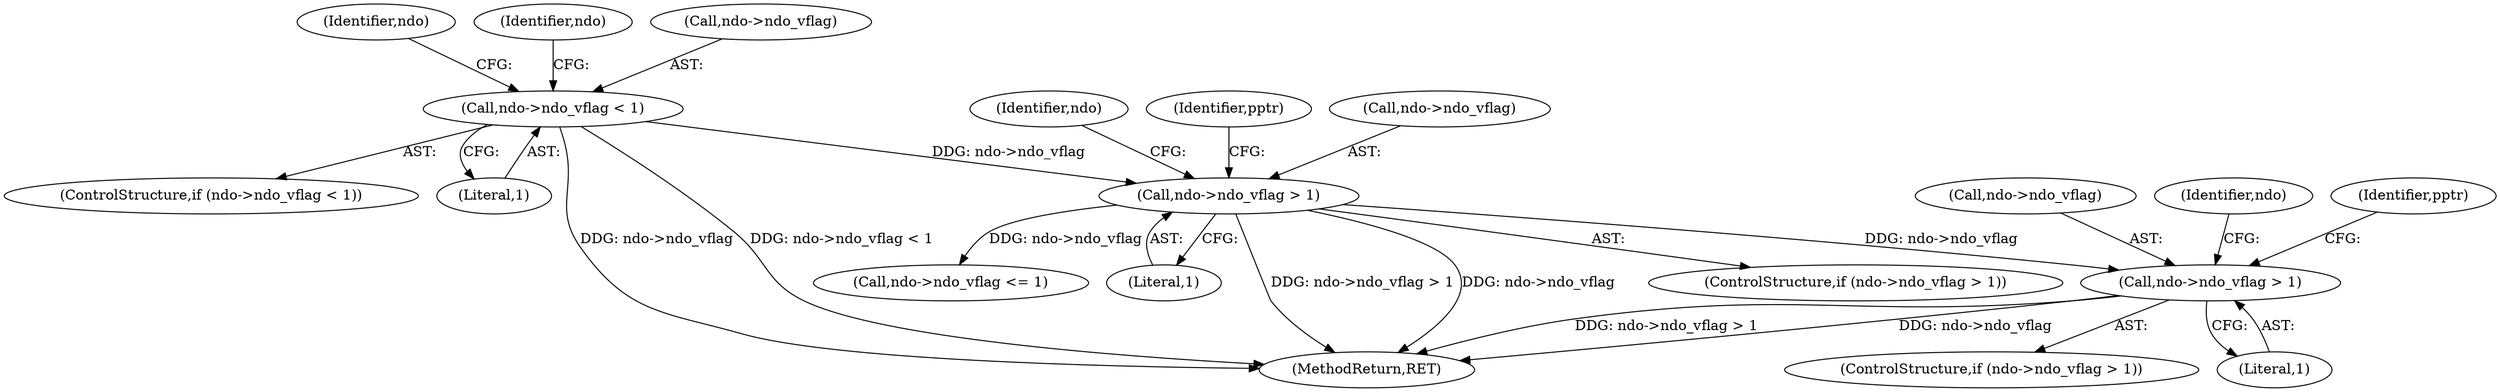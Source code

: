 digraph "0_tcpdump_331530a4076c69bbd2e3214db6ccbe834fb75640@pointer" {
"1000850" [label="(Call,ndo->ndo_vflag > 1)"];
"1000331" [label="(Call,ndo->ndo_vflag > 1)"];
"1000238" [label="(Call,ndo->ndo_vflag < 1)"];
"1000851" [label="(Call,ndo->ndo_vflag)"];
"1000868" [label="(MethodReturn,RET)"];
"1000330" [label="(ControlStructure,if (ndo->ndo_vflag > 1))"];
"1000335" [label="(Literal,1)"];
"1000337" [label="(Identifier,ndo)"];
"1000237" [label="(ControlStructure,if (ndo->ndo_vflag < 1))"];
"1000331" [label="(Call,ndo->ndo_vflag > 1)"];
"1000343" [label="(Identifier,pptr)"];
"1000238" [label="(Call,ndo->ndo_vflag < 1)"];
"1000688" [label="(Call,ndo->ndo_vflag <= 1)"];
"1000242" [label="(Literal,1)"];
"1000246" [label="(Identifier,ndo)"];
"1000266" [label="(Identifier,ndo)"];
"1000850" [label="(Call,ndo->ndo_vflag > 1)"];
"1000849" [label="(ControlStructure,if (ndo->ndo_vflag > 1))"];
"1000239" [label="(Call,ndo->ndo_vflag)"];
"1000856" [label="(Identifier,ndo)"];
"1000861" [label="(Identifier,pptr)"];
"1000854" [label="(Literal,1)"];
"1000332" [label="(Call,ndo->ndo_vflag)"];
"1000850" -> "1000849"  [label="AST: "];
"1000850" -> "1000854"  [label="CFG: "];
"1000851" -> "1000850"  [label="AST: "];
"1000854" -> "1000850"  [label="AST: "];
"1000856" -> "1000850"  [label="CFG: "];
"1000861" -> "1000850"  [label="CFG: "];
"1000850" -> "1000868"  [label="DDG: ndo->ndo_vflag"];
"1000850" -> "1000868"  [label="DDG: ndo->ndo_vflag > 1"];
"1000331" -> "1000850"  [label="DDG: ndo->ndo_vflag"];
"1000331" -> "1000330"  [label="AST: "];
"1000331" -> "1000335"  [label="CFG: "];
"1000332" -> "1000331"  [label="AST: "];
"1000335" -> "1000331"  [label="AST: "];
"1000337" -> "1000331"  [label="CFG: "];
"1000343" -> "1000331"  [label="CFG: "];
"1000331" -> "1000868"  [label="DDG: ndo->ndo_vflag > 1"];
"1000331" -> "1000868"  [label="DDG: ndo->ndo_vflag"];
"1000238" -> "1000331"  [label="DDG: ndo->ndo_vflag"];
"1000331" -> "1000688"  [label="DDG: ndo->ndo_vflag"];
"1000238" -> "1000237"  [label="AST: "];
"1000238" -> "1000242"  [label="CFG: "];
"1000239" -> "1000238"  [label="AST: "];
"1000242" -> "1000238"  [label="AST: "];
"1000246" -> "1000238"  [label="CFG: "];
"1000266" -> "1000238"  [label="CFG: "];
"1000238" -> "1000868"  [label="DDG: ndo->ndo_vflag"];
"1000238" -> "1000868"  [label="DDG: ndo->ndo_vflag < 1"];
}
